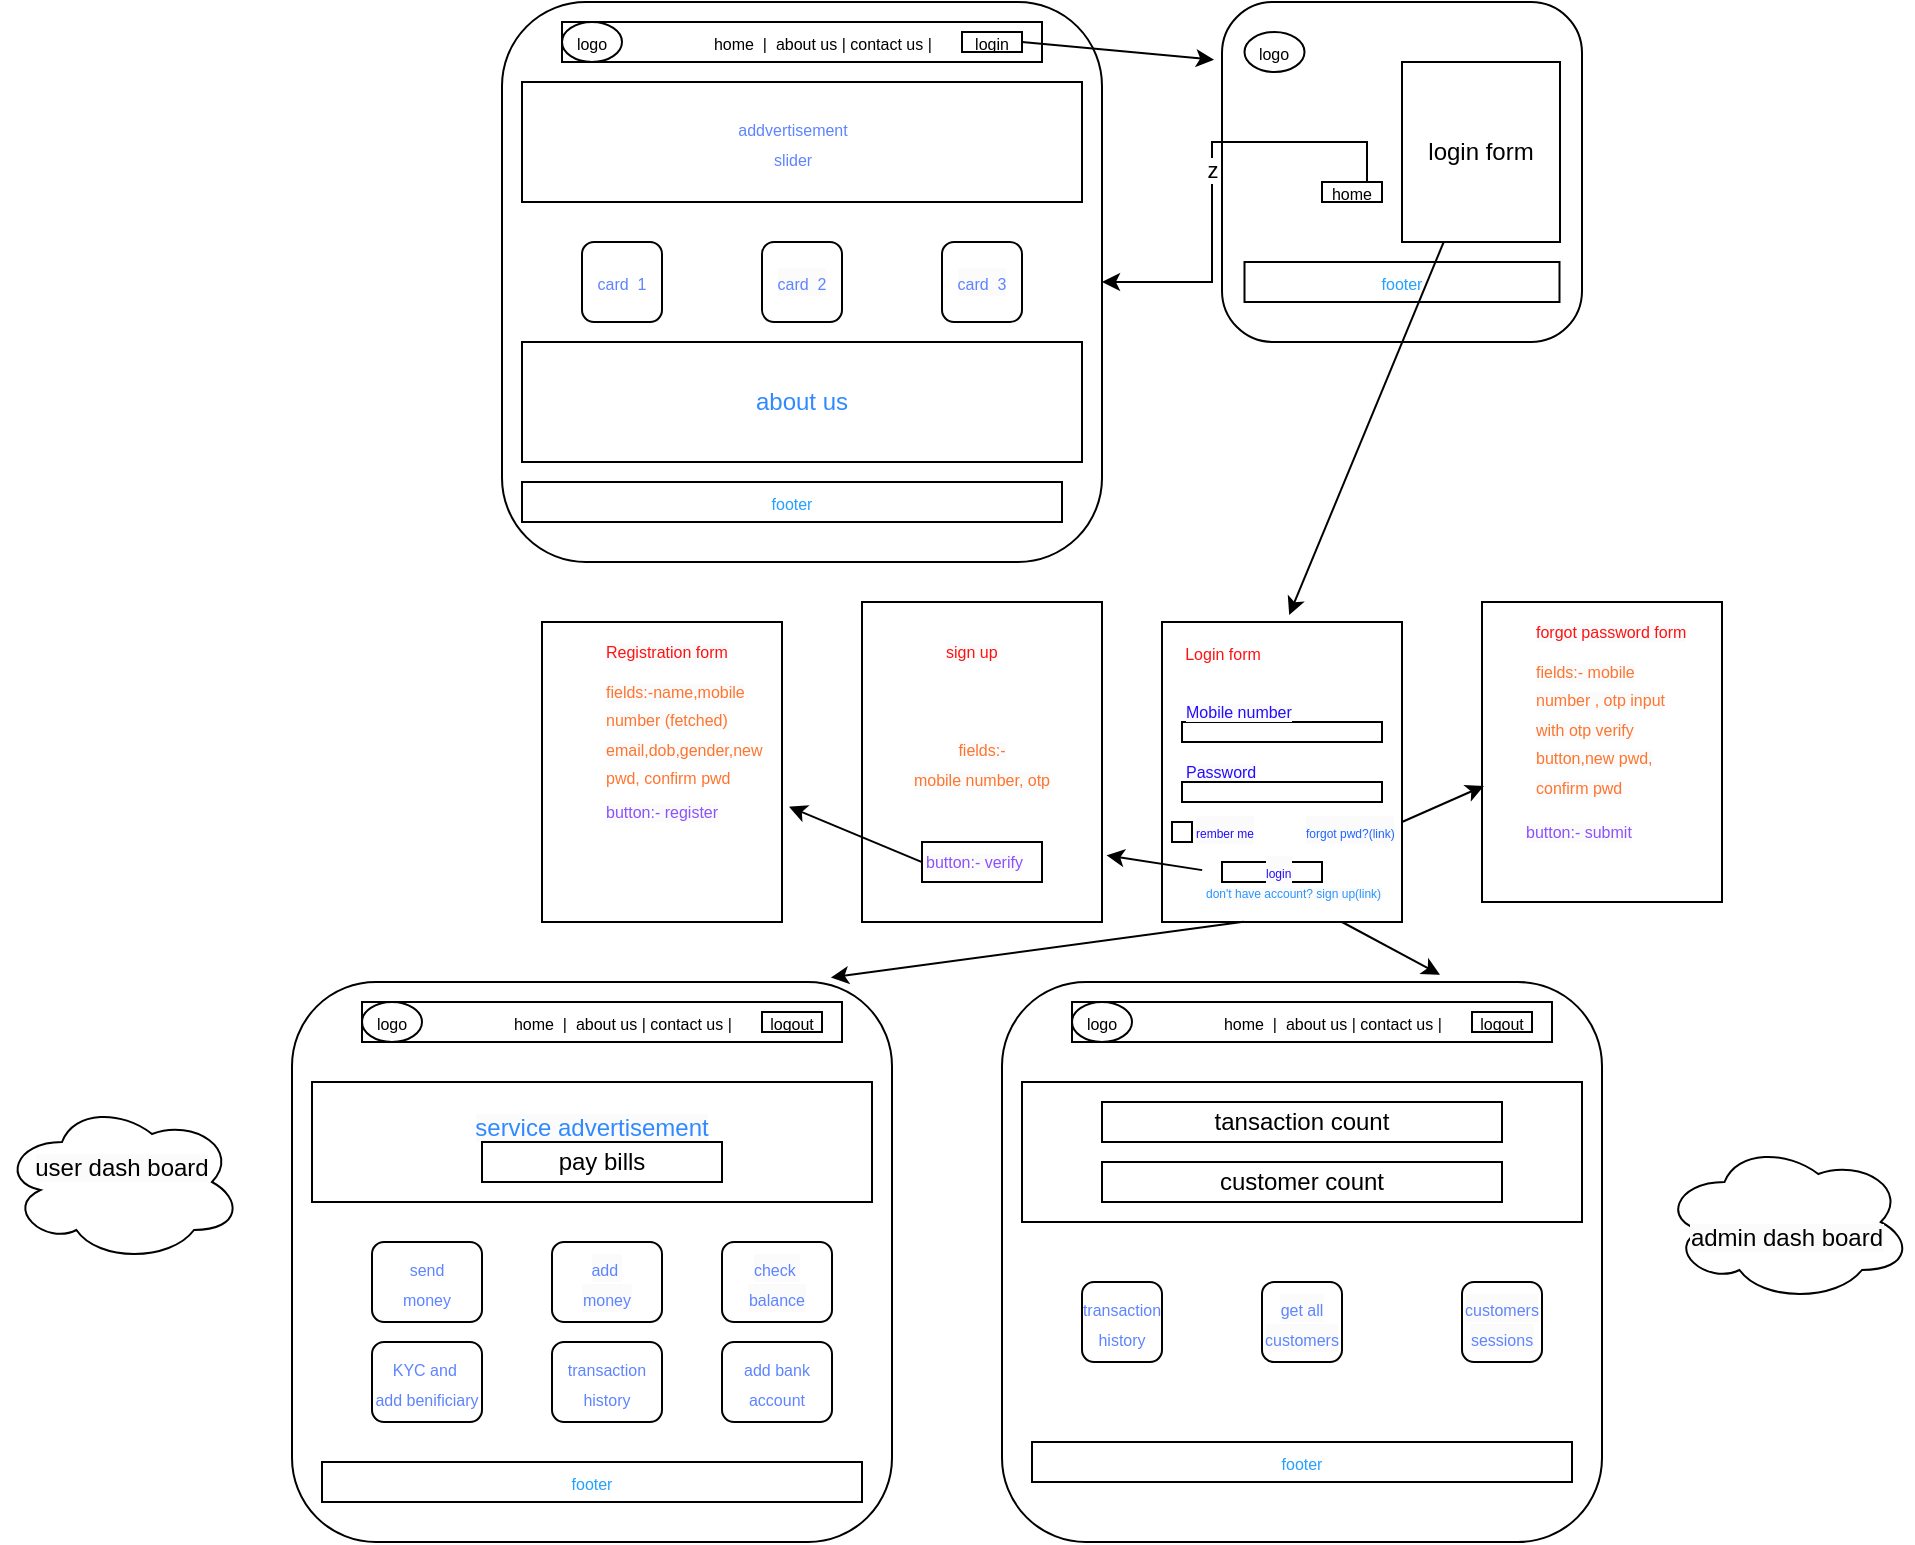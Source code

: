 <mxfile version="23.1.2" type="device">
  <diagram name="Page-1" id="GZW0tfszlG80qLNn7i-J">
    <mxGraphModel dx="2250" dy="743" grid="1" gridSize="10" guides="1" tooltips="1" connect="1" arrows="1" fold="1" page="1" pageScale="1" pageWidth="850" pageHeight="1100" math="0" shadow="0">
      <root>
        <mxCell id="0" />
        <mxCell id="1" parent="0" />
        <mxCell id="WKujFb5WWhuqKsfGvpPh-1" value="" style="rounded=1;whiteSpace=wrap;html=1;" parent="1" vertex="1">
          <mxGeometry x="230" y="50" width="300" height="280" as="geometry" />
        </mxCell>
        <mxCell id="WKujFb5WWhuqKsfGvpPh-2" value="&lt;font style=&quot;font-size: 8px;&quot;&gt;&amp;nbsp; &amp;nbsp; &amp;nbsp; &amp;nbsp; &amp;nbsp; &amp;nbsp; &amp;nbsp; &amp;nbsp; &amp;nbsp; &amp;nbsp; &amp;nbsp; &amp;nbsp; &amp;nbsp; &amp;nbsp; &amp;nbsp;home&amp;nbsp; |&amp;nbsp; about us | contact us |&amp;nbsp; &amp;nbsp; &amp;nbsp; &amp;nbsp; &amp;nbsp; &amp;nbsp; login&lt;/font&gt;" style="rounded=0;whiteSpace=wrap;html=1;" parent="1" vertex="1">
          <mxGeometry x="260" y="60" width="240" height="20" as="geometry" />
        </mxCell>
        <mxCell id="WKujFb5WWhuqKsfGvpPh-4" value="" style="rounded=0;whiteSpace=wrap;html=1;" parent="1" vertex="1">
          <mxGeometry x="240" y="90" width="280" height="60" as="geometry" />
        </mxCell>
        <mxCell id="WKujFb5WWhuqKsfGvpPh-5" value="&lt;font color=&quot;#5e84ff&quot;&gt;&lt;span style=&quot;font-size: 8px;&quot;&gt;card&amp;nbsp; 1&lt;/span&gt;&lt;/font&gt;" style="rounded=1;whiteSpace=wrap;html=1;" parent="1" vertex="1">
          <mxGeometry x="270" y="170" width="40" height="40" as="geometry" />
        </mxCell>
        <mxCell id="WKujFb5WWhuqKsfGvpPh-7" value="&lt;font style=&quot;border-color: var(--border-color); font-family: Helvetica; font-size: 12px; font-style: normal; font-variant-ligatures: normal; font-variant-caps: normal; font-weight: 400; letter-spacing: normal; orphans: 2; text-align: center; text-indent: 0px; text-transform: none; widows: 2; word-spacing: 0px; -webkit-text-stroke-width: 0px; background-color: rgb(251, 251, 251); text-decoration-thickness: initial; text-decoration-style: initial; text-decoration-color: initial;&quot; color=&quot;#5e84ff&quot;&gt;&lt;span style=&quot;border-color: var(--border-color); font-size: 8px;&quot;&gt;card&amp;nbsp; 2&lt;/span&gt;&lt;/font&gt;" style="rounded=1;whiteSpace=wrap;html=1;" parent="1" vertex="1">
          <mxGeometry x="360" y="170" width="40" height="40" as="geometry" />
        </mxCell>
        <mxCell id="WKujFb5WWhuqKsfGvpPh-8" value="&lt;font style=&quot;border-color: var(--border-color); font-family: Helvetica; font-size: 12px; font-style: normal; font-variant-ligatures: normal; font-variant-caps: normal; font-weight: 400; letter-spacing: normal; orphans: 2; text-align: center; text-indent: 0px; text-transform: none; widows: 2; word-spacing: 0px; -webkit-text-stroke-width: 0px; text-decoration-thickness: initial; text-decoration-style: initial; text-decoration-color: initial; background-color: rgb(251, 251, 251);&quot; color=&quot;#5e84ff&quot;&gt;&lt;span style=&quot;border-color: var(--border-color); font-size: 8px;&quot;&gt;card&amp;nbsp; 3&lt;/span&gt;&lt;/font&gt;" style="rounded=1;whiteSpace=wrap;html=1;" parent="1" vertex="1">
          <mxGeometry x="450" y="170" width="40" height="40" as="geometry" />
        </mxCell>
        <mxCell id="WKujFb5WWhuqKsfGvpPh-9" value="&lt;font color=&quot;#24a0ff&quot; style=&quot;font-size: 8px;&quot;&gt;footer&lt;/font&gt;" style="rounded=0;whiteSpace=wrap;html=1;" parent="1" vertex="1">
          <mxGeometry x="240" y="290" width="270" height="20" as="geometry" />
        </mxCell>
        <mxCell id="WKujFb5WWhuqKsfGvpPh-11" value="&lt;font color=&quot;#5e84ff&quot; style=&quot;font-size: 8px;&quot;&gt;addvertisement&lt;br&gt;slider&lt;br&gt;&lt;/font&gt;" style="text;html=1;align=center;verticalAlign=middle;resizable=0;points=[];autosize=1;strokeColor=none;fillColor=none;" parent="1" vertex="1">
          <mxGeometry x="335" y="100" width="80" height="40" as="geometry" />
        </mxCell>
        <mxCell id="WKujFb5WWhuqKsfGvpPh-13" value="" style="ellipse;whiteSpace=wrap;html=1;aspect=fixed;" parent="1" vertex="1">
          <mxGeometry x="290" y="150" as="geometry" />
        </mxCell>
        <mxCell id="WKujFb5WWhuqKsfGvpPh-16" value="&lt;font color=&quot;#308aff&quot;&gt;about us&lt;/font&gt;" style="rounded=0;whiteSpace=wrap;html=1;" parent="1" vertex="1">
          <mxGeometry x="240" y="220" width="280" height="60" as="geometry" />
        </mxCell>
        <mxCell id="WKujFb5WWhuqKsfGvpPh-17" value="&lt;font style=&quot;font-size: 8px;&quot;&gt;logo&lt;/font&gt;" style="ellipse;whiteSpace=wrap;html=1;" parent="1" vertex="1">
          <mxGeometry x="260" y="60" width="30" height="20" as="geometry" />
        </mxCell>
        <mxCell id="WKujFb5WWhuqKsfGvpPh-18" value="&lt;font style=&quot;font-size: 8px;&quot;&gt;login&lt;/font&gt;" style="rounded=0;whiteSpace=wrap;html=1;" parent="1" vertex="1">
          <mxGeometry x="460" y="65" width="30" height="10" as="geometry" />
        </mxCell>
        <mxCell id="WKujFb5WWhuqKsfGvpPh-19" value="" style="rounded=1;whiteSpace=wrap;html=1;" parent="1" vertex="1">
          <mxGeometry x="590" y="50" width="180" height="170" as="geometry" />
        </mxCell>
        <mxCell id="WKujFb5WWhuqKsfGvpPh-21" value="&lt;font color=&quot;#24a0ff&quot; style=&quot;font-size: 8px;&quot;&gt;footer&lt;/font&gt;" style="rounded=0;whiteSpace=wrap;html=1;" parent="1" vertex="1">
          <mxGeometry x="601.25" y="180" width="157.5" height="20" as="geometry" />
        </mxCell>
        <mxCell id="WKujFb5WWhuqKsfGvpPh-22" value="login form" style="rounded=0;whiteSpace=wrap;html=1;" parent="1" vertex="1">
          <mxGeometry x="680" y="80" width="79" height="90" as="geometry" />
        </mxCell>
        <mxCell id="WKujFb5WWhuqKsfGvpPh-23" value="&lt;font style=&quot;font-size: 8px;&quot;&gt;logo&lt;/font&gt;" style="ellipse;whiteSpace=wrap;html=1;" parent="1" vertex="1">
          <mxGeometry x="601.25" y="65" width="30" height="20" as="geometry" />
        </mxCell>
        <mxCell id="WKujFb5WWhuqKsfGvpPh-25" value="" style="endArrow=classic;html=1;rounded=0;entryX=-0.022;entryY=0.17;entryDx=0;entryDy=0;entryPerimeter=0;fontColor=#3BFF5B;" parent="1" target="WKujFb5WWhuqKsfGvpPh-19" edge="1">
          <mxGeometry width="50" height="50" relative="1" as="geometry">
            <mxPoint x="490" y="70" as="sourcePoint" />
            <mxPoint x="540" y="20" as="targetPoint" />
          </mxGeometry>
        </mxCell>
        <mxCell id="WKujFb5WWhuqKsfGvpPh-61" value="z" style="edgeStyle=orthogonalEdgeStyle;rounded=0;orthogonalLoop=1;jettySize=auto;html=1;exitX=0.75;exitY=0;exitDx=0;exitDy=0;" parent="1" source="WKujFb5WWhuqKsfGvpPh-26" target="WKujFb5WWhuqKsfGvpPh-1" edge="1">
          <mxGeometry relative="1" as="geometry" />
        </mxCell>
        <mxCell id="WKujFb5WWhuqKsfGvpPh-26" value="&lt;font style=&quot;font-size: 8px;&quot;&gt;home&lt;/font&gt;" style="rounded=0;whiteSpace=wrap;html=1;" parent="1" vertex="1">
          <mxGeometry x="640" y="140" width="30" height="10" as="geometry" />
        </mxCell>
        <mxCell id="WKujFb5WWhuqKsfGvpPh-27" value="" style="rounded=0;whiteSpace=wrap;html=1;" parent="1" vertex="1">
          <mxGeometry x="560" y="360" width="120" height="150" as="geometry" />
        </mxCell>
        <mxCell id="WKujFb5WWhuqKsfGvpPh-29" value="&lt;br&gt;&lt;span style=&quot;border-color: var(--border-color); font-family: Helvetica; font-style: normal; font-variant-ligatures: normal; font-variant-caps: normal; font-weight: 400; letter-spacing: normal; orphans: 2; text-indent: 0px; text-transform: none; widows: 2; word-spacing: 0px; -webkit-text-stroke-width: 0px; text-decoration-thickness: initial; text-decoration-style: initial; text-decoration-color: initial; color: rgb(255, 116, 46); font-size: 8px; text-align: center; background-color: rgb(251, 251, 251); float: none; display: inline !important;&quot;&gt;fields:-&lt;br&gt;mobile number, otp&lt;br&gt;&lt;/span&gt;&lt;br&gt;" style="rounded=0;whiteSpace=wrap;html=1;" parent="1" vertex="1">
          <mxGeometry x="410" y="350" width="120" height="160" as="geometry" />
        </mxCell>
        <mxCell id="WKujFb5WWhuqKsfGvpPh-30" value="" style="rounded=0;whiteSpace=wrap;html=1;" parent="1" vertex="1">
          <mxGeometry x="720" y="350" width="120" height="150" as="geometry" />
        </mxCell>
        <mxCell id="WKujFb5WWhuqKsfGvpPh-31" value="" style="rounded=0;whiteSpace=wrap;html=1;" parent="1" vertex="1">
          <mxGeometry x="250" y="360" width="120" height="150" as="geometry" />
        </mxCell>
        <mxCell id="WKujFb5WWhuqKsfGvpPh-33" value="" style="rounded=0;whiteSpace=wrap;html=1;" parent="1" vertex="1">
          <mxGeometry x="570" y="410" width="100" height="10" as="geometry" />
        </mxCell>
        <mxCell id="WKujFb5WWhuqKsfGvpPh-34" value="&lt;font color=&quot;#ff1212&quot; style=&quot;font-size: 8px;&quot;&gt;Login form&lt;/font&gt;" style="text;html=1;align=center;verticalAlign=middle;resizable=0;points=[];autosize=1;strokeColor=none;fillColor=none;" parent="1" vertex="1">
          <mxGeometry x="560" y="360" width="60" height="30" as="geometry" />
        </mxCell>
        <mxCell id="WKujFb5WWhuqKsfGvpPh-35" value="&lt;span style=&quot;font-family: Helvetica; font-size: 8px; font-style: normal; font-variant-ligatures: normal; font-variant-caps: normal; font-weight: 400; letter-spacing: normal; orphans: 2; text-align: center; text-indent: 0px; text-transform: none; widows: 2; word-spacing: 0px; -webkit-text-stroke-width: 0px; background-color: rgb(251, 251, 251); text-decoration-thickness: initial; text-decoration-style: initial; text-decoration-color: initial; float: none; display: inline !important;&quot;&gt;&lt;font color=&quot;#250dff&quot;&gt;Mobile number&lt;/font&gt;&lt;/span&gt;" style="text;whiteSpace=wrap;html=1;" parent="1" vertex="1">
          <mxGeometry x="570" y="390" width="70" height="40" as="geometry" />
        </mxCell>
        <mxCell id="WKujFb5WWhuqKsfGvpPh-36" value="&lt;span style=&quot;font-family: Helvetica; font-size: 8px; font-style: normal; font-variant-ligatures: normal; font-variant-caps: normal; font-weight: 400; letter-spacing: normal; orphans: 2; text-align: center; text-indent: 0px; text-transform: none; widows: 2; word-spacing: 0px; -webkit-text-stroke-width: 0px; background-color: rgb(251, 251, 251); text-decoration-thickness: initial; text-decoration-style: initial; text-decoration-color: initial; float: none; display: inline !important;&quot;&gt;&lt;font color=&quot;#250dff&quot;&gt;Mobile number&lt;/font&gt;&lt;/span&gt;" style="text;whiteSpace=wrap;html=1;" parent="1" vertex="1">
          <mxGeometry x="570" y="390" width="70" height="40" as="geometry" />
        </mxCell>
        <mxCell id="WKujFb5WWhuqKsfGvpPh-37" value="&lt;span style=&quot;font-family: Helvetica; font-size: 8px; font-style: normal; font-variant-ligatures: normal; font-variant-caps: normal; font-weight: 400; letter-spacing: normal; orphans: 2; text-align: center; text-indent: 0px; text-transform: none; widows: 2; word-spacing: 0px; -webkit-text-stroke-width: 0px; background-color: rgb(251, 251, 251); text-decoration-thickness: initial; text-decoration-style: initial; text-decoration-color: initial; float: none; display: inline !important;&quot;&gt;&lt;font color=&quot;#250dff&quot;&gt;Password&lt;/font&gt;&lt;/span&gt;" style="text;whiteSpace=wrap;html=1;" parent="1" vertex="1">
          <mxGeometry x="570" y="420" width="70" height="40" as="geometry" />
        </mxCell>
        <mxCell id="WKujFb5WWhuqKsfGvpPh-38" value="" style="rounded=0;whiteSpace=wrap;html=1;" parent="1" vertex="1">
          <mxGeometry x="570" y="440" width="100" height="10" as="geometry" />
        </mxCell>
        <mxCell id="WKujFb5WWhuqKsfGvpPh-40" value="" style="whiteSpace=wrap;html=1;aspect=fixed;" parent="1" vertex="1">
          <mxGeometry x="565" y="460" width="10" height="10" as="geometry" />
        </mxCell>
        <mxCell id="WKujFb5WWhuqKsfGvpPh-42" value="&lt;span style=&quot;color: rgb(37, 13, 255); font-family: Helvetica; font-style: normal; font-variant-ligatures: normal; font-variant-caps: normal; font-weight: 400; letter-spacing: normal; orphans: 2; text-align: center; text-indent: 0px; text-transform: none; widows: 2; word-spacing: 0px; -webkit-text-stroke-width: 0px; background-color: rgb(251, 251, 251); text-decoration-thickness: initial; text-decoration-style: initial; text-decoration-color: initial; float: none; display: inline !important;&quot;&gt;&lt;font style=&quot;font-size: 6px;&quot;&gt;rember me&lt;/font&gt;&lt;/span&gt;" style="text;whiteSpace=wrap;html=1;" parent="1" vertex="1">
          <mxGeometry x="575" y="450" width="70" height="40" as="geometry" />
        </mxCell>
        <mxCell id="WKujFb5WWhuqKsfGvpPh-43" value="&lt;span style=&quot;font-family: Helvetica; font-style: normal; font-variant-ligatures: normal; font-variant-caps: normal; font-weight: 400; letter-spacing: normal; orphans: 2; text-align: center; text-indent: 0px; text-transform: none; widows: 2; word-spacing: 0px; -webkit-text-stroke-width: 0px; background-color: rgb(251, 251, 251); text-decoration-thickness: initial; text-decoration-style: initial; text-decoration-color: initial; float: none; display: inline !important;&quot;&gt;&lt;font color=&quot;#2164ff&quot; style=&quot;font-size: 6px;&quot;&gt;forgot pwd?(link)&lt;/font&gt;&lt;/span&gt;" style="text;whiteSpace=wrap;html=1;" parent="1" vertex="1">
          <mxGeometry x="630" y="450" width="70" height="30" as="geometry" />
        </mxCell>
        <mxCell id="WKujFb5WWhuqKsfGvpPh-44" value="" style="rounded=0;whiteSpace=wrap;html=1;" parent="1" vertex="1">
          <mxGeometry x="590" y="480" width="50" height="10" as="geometry" />
        </mxCell>
        <mxCell id="WKujFb5WWhuqKsfGvpPh-45" value="&lt;span style=&quot;color: rgb(37, 13, 255); font-family: Helvetica; font-style: normal; font-variant-ligatures: normal; font-variant-caps: normal; font-weight: 400; letter-spacing: normal; orphans: 2; text-align: center; text-indent: 0px; text-transform: none; widows: 2; word-spacing: 0px; -webkit-text-stroke-width: 0px; background-color: rgb(251, 251, 251); text-decoration-thickness: initial; text-decoration-style: initial; text-decoration-color: initial; float: none; display: inline !important;&quot;&gt;&lt;font style=&quot;font-size: 6px;&quot;&gt;login&lt;/font&gt;&lt;/span&gt;" style="text;whiteSpace=wrap;html=1;" parent="1" vertex="1">
          <mxGeometry x="610" y="470" width="70" height="30" as="geometry" />
        </mxCell>
        <mxCell id="WKujFb5WWhuqKsfGvpPh-46" value="&lt;span style=&quot;font-family: Helvetica; font-size: 6px; font-style: normal; font-variant-ligatures: normal; font-variant-caps: normal; font-weight: 400; letter-spacing: normal; orphans: 2; text-align: center; text-indent: 0px; text-transform: none; widows: 2; word-spacing: 0px; -webkit-text-stroke-width: 0px; background-color: rgb(251, 251, 251); text-decoration-thickness: initial; text-decoration-style: initial; text-decoration-color: initial; float: none; display: inline !important;&quot;&gt;&lt;font color=&quot;#2994ff&quot;&gt;don&#39;t have account? sign up(link)&lt;/font&gt;&lt;/span&gt;" style="text;whiteSpace=wrap;html=1;" parent="1" vertex="1">
          <mxGeometry x="580" y="480" width="100" height="10" as="geometry" />
        </mxCell>
        <mxCell id="WKujFb5WWhuqKsfGvpPh-47" value="&lt;span style=&quot;color: rgb(255, 18, 18); font-family: Helvetica; font-size: 8px; font-style: normal; font-variant-ligatures: normal; font-variant-caps: normal; font-weight: 400; letter-spacing: normal; orphans: 2; text-align: center; text-indent: 0px; text-transform: none; widows: 2; word-spacing: 0px; -webkit-text-stroke-width: 0px; background-color: rgb(251, 251, 251); text-decoration-thickness: initial; text-decoration-style: initial; text-decoration-color: initial; float: none; display: inline !important;&quot;&gt;Registration form&lt;/span&gt;" style="text;whiteSpace=wrap;html=1;" parent="1" vertex="1">
          <mxGeometry x="280" y="360" width="70" height="40" as="geometry" />
        </mxCell>
        <mxCell id="WKujFb5WWhuqKsfGvpPh-48" value="&lt;span style=&quot;color: rgb(255, 18, 18); font-family: Helvetica; font-size: 8px; font-style: normal; font-variant-ligatures: normal; font-variant-caps: normal; font-weight: 400; letter-spacing: normal; orphans: 2; text-align: center; text-indent: 0px; text-transform: none; widows: 2; word-spacing: 0px; -webkit-text-stroke-width: 0px; background-color: rgb(251, 251, 251); text-decoration-thickness: initial; text-decoration-style: initial; text-decoration-color: initial; float: none; display: inline !important;&quot;&gt;forgot password form&lt;/span&gt;" style="text;whiteSpace=wrap;html=1;" parent="1" vertex="1">
          <mxGeometry x="745" y="350" width="85" height="40" as="geometry" />
        </mxCell>
        <mxCell id="WKujFb5WWhuqKsfGvpPh-49" value="&lt;span style=&quot;font-family: Helvetica; font-size: 8px; font-style: normal; font-variant-ligatures: normal; font-variant-caps: normal; font-weight: 400; letter-spacing: normal; orphans: 2; text-align: center; text-indent: 0px; text-transform: none; widows: 2; word-spacing: 0px; -webkit-text-stroke-width: 0px; background-color: rgb(251, 251, 251); text-decoration-thickness: initial; text-decoration-style: initial; text-decoration-color: initial; float: none; display: inline !important;&quot;&gt;&lt;font color=&quot;#ff742e&quot;&gt;fields:- mobile number , otp input with otp verify button,new pwd, confirm pwd&lt;/font&gt;&lt;/span&gt;" style="text;whiteSpace=wrap;html=1;" parent="1" vertex="1">
          <mxGeometry x="745" y="370" width="70" height="40" as="geometry" />
        </mxCell>
        <mxCell id="WKujFb5WWhuqKsfGvpPh-50" value="&lt;span style=&quot;font-family: Helvetica; font-size: 8px; font-style: normal; font-variant-ligatures: normal; font-variant-caps: normal; font-weight: 400; letter-spacing: normal; orphans: 2; text-align: center; text-indent: 0px; text-transform: none; widows: 2; word-spacing: 0px; -webkit-text-stroke-width: 0px; background-color: rgb(251, 251, 251); text-decoration-thickness: initial; text-decoration-style: initial; text-decoration-color: initial; float: none; display: inline !important;&quot;&gt;&lt;font color=&quot;#8b52ff&quot;&gt;button:- submit&lt;/font&gt;&lt;/span&gt;" style="text;whiteSpace=wrap;html=1;" parent="1" vertex="1">
          <mxGeometry x="740" y="450" width="90" height="40" as="geometry" />
        </mxCell>
        <mxCell id="WKujFb5WWhuqKsfGvpPh-51" value="&lt;span style=&quot;color: rgb(255, 116, 46); font-family: Helvetica; font-size: 8px; font-style: normal; font-variant-ligatures: normal; font-variant-caps: normal; font-weight: 400; letter-spacing: normal; orphans: 2; text-align: center; text-indent: 0px; text-transform: none; widows: 2; word-spacing: 0px; -webkit-text-stroke-width: 0px; background-color: rgb(251, 251, 251); text-decoration-thickness: initial; text-decoration-style: initial; text-decoration-color: initial; float: none; display: inline !important;&quot;&gt;fields:-name,mobile number (fetched) email,dob,gender,&lt;/span&gt;&lt;font color=&quot;#ff742e&quot; style=&quot;font-size: 8px;&quot;&gt;new pwd, confirm pwd&lt;/font&gt;" style="text;whiteSpace=wrap;html=1;" parent="1" vertex="1">
          <mxGeometry x="280" y="380" width="80" height="40" as="geometry" />
        </mxCell>
        <mxCell id="WKujFb5WWhuqKsfGvpPh-52" value="&lt;span style=&quot;color: rgb(139, 82, 255); font-family: Helvetica; font-size: 8px; font-style: normal; font-variant-ligatures: normal; font-variant-caps: normal; font-weight: 400; letter-spacing: normal; orphans: 2; text-align: center; text-indent: 0px; text-transform: none; widows: 2; word-spacing: 0px; -webkit-text-stroke-width: 0px; background-color: rgb(251, 251, 251); text-decoration-thickness: initial; text-decoration-style: initial; text-decoration-color: initial; float: none; display: inline !important;&quot;&gt;button:- register&lt;/span&gt;" style="text;whiteSpace=wrap;html=1;" parent="1" vertex="1">
          <mxGeometry x="280" y="440" width="90" height="40" as="geometry" />
        </mxCell>
        <mxCell id="WKujFb5WWhuqKsfGvpPh-53" value="&lt;span style=&quot;color: rgb(255, 18, 18); font-family: Helvetica; font-size: 8px; font-style: normal; font-variant-ligatures: normal; font-variant-caps: normal; font-weight: 400; letter-spacing: normal; orphans: 2; text-align: center; text-indent: 0px; text-transform: none; widows: 2; word-spacing: 0px; -webkit-text-stroke-width: 0px; background-color: rgb(251, 251, 251); text-decoration-thickness: initial; text-decoration-style: initial; text-decoration-color: initial; float: none; display: inline !important;&quot;&gt;sign up&lt;/span&gt;" style="text;whiteSpace=wrap;html=1;" parent="1" vertex="1">
          <mxGeometry x="450" y="360" width="90" height="40" as="geometry" />
        </mxCell>
        <mxCell id="WKujFb5WWhuqKsfGvpPh-55" value="" style="rounded=0;whiteSpace=wrap;html=1;" parent="1" vertex="1">
          <mxGeometry x="440" y="470" width="60" height="20" as="geometry" />
        </mxCell>
        <mxCell id="WKujFb5WWhuqKsfGvpPh-56" value="&lt;span style=&quot;color: rgb(139, 82, 255); font-family: Helvetica; font-size: 8px; font-style: normal; font-variant-ligatures: normal; font-variant-caps: normal; font-weight: 400; letter-spacing: normal; orphans: 2; text-align: center; text-indent: 0px; text-transform: none; widows: 2; word-spacing: 0px; -webkit-text-stroke-width: 0px; background-color: rgb(251, 251, 251); text-decoration-thickness: initial; text-decoration-style: initial; text-decoration-color: initial; float: none; display: inline !important;&quot;&gt;button:- verify&lt;/span&gt;" style="text;whiteSpace=wrap;html=1;" parent="1" vertex="1">
          <mxGeometry x="440" y="465" width="90" height="40" as="geometry" />
        </mxCell>
        <mxCell id="WKujFb5WWhuqKsfGvpPh-57" value="" style="endArrow=classic;html=1;rounded=0;entryX=1.039;entryY=0.308;entryDx=0;entryDy=0;entryPerimeter=0;exitX=0.25;exitY=0.813;exitDx=0;exitDy=0;exitPerimeter=0;" parent="1" source="WKujFb5WWhuqKsfGvpPh-29" target="WKujFb5WWhuqKsfGvpPh-52" edge="1">
          <mxGeometry width="50" height="50" relative="1" as="geometry">
            <mxPoint x="420" y="490" as="sourcePoint" />
            <mxPoint x="470" y="440" as="targetPoint" />
          </mxGeometry>
        </mxCell>
        <mxCell id="WKujFb5WWhuqKsfGvpPh-58" value="" style="endArrow=classic;html=1;rounded=0;entryX=1.025;entryY=0.291;entryDx=0;entryDy=0;entryPerimeter=0;exitX=0.001;exitY=0.406;exitDx=0;exitDy=0;exitPerimeter=0;" parent="1" source="WKujFb5WWhuqKsfGvpPh-46" target="WKujFb5WWhuqKsfGvpPh-56" edge="1">
          <mxGeometry width="50" height="50" relative="1" as="geometry">
            <mxPoint x="560" y="500" as="sourcePoint" />
            <mxPoint x="610" y="450" as="targetPoint" />
          </mxGeometry>
        </mxCell>
        <mxCell id="WKujFb5WWhuqKsfGvpPh-63" value="" style="endArrow=classic;html=1;rounded=0;entryX=0.008;entryY=0.613;entryDx=0;entryDy=0;entryPerimeter=0;" parent="1" target="WKujFb5WWhuqKsfGvpPh-30" edge="1">
          <mxGeometry width="50" height="50" relative="1" as="geometry">
            <mxPoint x="680" y="460" as="sourcePoint" />
            <mxPoint x="730" y="410" as="targetPoint" />
          </mxGeometry>
        </mxCell>
        <mxCell id="WKujFb5WWhuqKsfGvpPh-67" value="" style="endArrow=classic;html=1;rounded=0;entryX=1.06;entryY=-0.117;entryDx=0;entryDy=0;entryPerimeter=0;" parent="1" source="WKujFb5WWhuqKsfGvpPh-22" target="WKujFb5WWhuqKsfGvpPh-34" edge="1">
          <mxGeometry width="50" height="50" relative="1" as="geometry">
            <mxPoint x="680" y="330" as="sourcePoint" />
            <mxPoint x="730" y="280" as="targetPoint" />
          </mxGeometry>
        </mxCell>
        <mxCell id="WKujFb5WWhuqKsfGvpPh-68" value="" style="rounded=1;whiteSpace=wrap;html=1;" parent="1" vertex="1">
          <mxGeometry x="125" y="540" width="300" height="280" as="geometry" />
        </mxCell>
        <mxCell id="WKujFb5WWhuqKsfGvpPh-69" value="&lt;font style=&quot;font-size: 8px;&quot;&gt;&amp;nbsp; &amp;nbsp; &amp;nbsp; &amp;nbsp; &amp;nbsp; &amp;nbsp; &amp;nbsp; &amp;nbsp; &amp;nbsp; &amp;nbsp; &amp;nbsp; &amp;nbsp; &amp;nbsp; &amp;nbsp; &amp;nbsp;home&amp;nbsp; |&amp;nbsp; about us | contact us |&amp;nbsp; &amp;nbsp; &amp;nbsp; &amp;nbsp; &amp;nbsp; &amp;nbsp; login&lt;/font&gt;" style="rounded=0;whiteSpace=wrap;html=1;" parent="1" vertex="1">
          <mxGeometry x="160" y="550" width="240" height="20" as="geometry" />
        </mxCell>
        <mxCell id="WKujFb5WWhuqKsfGvpPh-71" value="&lt;font color=&quot;#5e84ff&quot;&gt;&lt;span style=&quot;font-size: 8px;&quot;&gt;send&lt;br&gt;money&lt;br&gt;&lt;/span&gt;&lt;/font&gt;" style="rounded=1;whiteSpace=wrap;html=1;" parent="1" vertex="1">
          <mxGeometry x="165" y="670" width="55" height="40" as="geometry" />
        </mxCell>
        <mxCell id="WKujFb5WWhuqKsfGvpPh-72" value="&lt;font style=&quot;border-color: var(--border-color); font-family: Helvetica; font-size: 12px; font-style: normal; font-variant-ligatures: normal; font-variant-caps: normal; font-weight: 400; letter-spacing: normal; orphans: 2; text-align: center; text-indent: 0px; text-transform: none; widows: 2; word-spacing: 0px; -webkit-text-stroke-width: 0px; background-color: rgb(251, 251, 251); text-decoration-thickness: initial; text-decoration-style: initial; text-decoration-color: initial;&quot; color=&quot;#5e84ff&quot;&gt;&lt;span style=&quot;border-color: var(--border-color); font-size: 8px;&quot;&gt;add&amp;nbsp;&lt;br&gt;money&lt;br&gt;&lt;/span&gt;&lt;/font&gt;" style="rounded=1;whiteSpace=wrap;html=1;" parent="1" vertex="1">
          <mxGeometry x="255" y="670" width="55" height="40" as="geometry" />
        </mxCell>
        <mxCell id="WKujFb5WWhuqKsfGvpPh-73" value="&lt;font style=&quot;border-color: var(--border-color); font-family: Helvetica; font-size: 12px; font-style: normal; font-variant-ligatures: normal; font-variant-caps: normal; font-weight: 400; letter-spacing: normal; orphans: 2; text-align: center; text-indent: 0px; text-transform: none; widows: 2; word-spacing: 0px; -webkit-text-stroke-width: 0px; text-decoration-thickness: initial; text-decoration-style: initial; text-decoration-color: initial; background-color: rgb(251, 251, 251);&quot; color=&quot;#5e84ff&quot;&gt;&lt;span style=&quot;border-color: var(--border-color); font-size: 8px;&quot;&gt;check&amp;nbsp;&lt;br&gt;balance&lt;br&gt;&lt;/span&gt;&lt;/font&gt;" style="rounded=1;whiteSpace=wrap;html=1;" parent="1" vertex="1">
          <mxGeometry x="340" y="670" width="55" height="40" as="geometry" />
        </mxCell>
        <mxCell id="WKujFb5WWhuqKsfGvpPh-74" value="&lt;font color=&quot;#24a0ff&quot; style=&quot;font-size: 8px;&quot;&gt;footer&lt;/font&gt;" style="rounded=0;whiteSpace=wrap;html=1;" parent="1" vertex="1">
          <mxGeometry x="140" y="780" width="270" height="20" as="geometry" />
        </mxCell>
        <mxCell id="WKujFb5WWhuqKsfGvpPh-76" value="" style="ellipse;whiteSpace=wrap;html=1;aspect=fixed;" parent="1" vertex="1">
          <mxGeometry x="195" y="720" as="geometry" />
        </mxCell>
        <mxCell id="WKujFb5WWhuqKsfGvpPh-77" value="&#xa;&lt;span style=&quot;color: rgb(48, 138, 255); font-family: Helvetica; font-size: 12px; font-style: normal; font-variant-ligatures: normal; font-variant-caps: normal; font-weight: 400; letter-spacing: normal; orphans: 2; text-align: center; text-indent: 0px; text-transform: none; widows: 2; word-spacing: 0px; -webkit-text-stroke-width: 0px; background-color: rgb(251, 251, 251); text-decoration-thickness: initial; text-decoration-style: initial; text-decoration-color: initial; float: none; display: inline !important;&quot;&gt;service advertisement&lt;/span&gt;&lt;br style=&quot;border-color: var(--border-color); color: rgb(48, 138, 255); font-family: Helvetica; font-size: 12px; font-style: normal; font-variant-ligatures: normal; font-variant-caps: normal; font-weight: 400; letter-spacing: normal; orphans: 2; text-align: center; text-indent: 0px; text-transform: none; widows: 2; word-spacing: 0px; -webkit-text-stroke-width: 0px; background-color: rgb(251, 251, 251); text-decoration-thickness: initial; text-decoration-style: initial; text-decoration-color: initial;&quot;&gt;&#xa;&#xa;" style="rounded=0;whiteSpace=wrap;html=1;" parent="1" vertex="1">
          <mxGeometry x="135" y="590" width="280" height="60" as="geometry" />
        </mxCell>
        <mxCell id="WKujFb5WWhuqKsfGvpPh-78" value="&lt;font style=&quot;font-size: 8px;&quot;&gt;logo&lt;/font&gt;" style="ellipse;whiteSpace=wrap;html=1;" parent="1" vertex="1">
          <mxGeometry x="160" y="550" width="30" height="20" as="geometry" />
        </mxCell>
        <mxCell id="WKujFb5WWhuqKsfGvpPh-79" value="&lt;font style=&quot;font-size: 8px;&quot;&gt;logout&lt;/font&gt;" style="rounded=0;whiteSpace=wrap;html=1;" parent="1" vertex="1">
          <mxGeometry x="360" y="555" width="30" height="10" as="geometry" />
        </mxCell>
        <mxCell id="WKujFb5WWhuqKsfGvpPh-80" value="" style="endArrow=classic;html=1;rounded=0;entryX=0.898;entryY=-0.008;entryDx=0;entryDy=0;entryPerimeter=0;exitX=0.34;exitY=0.999;exitDx=0;exitDy=0;exitPerimeter=0;" parent="1" source="WKujFb5WWhuqKsfGvpPh-27" target="WKujFb5WWhuqKsfGvpPh-68" edge="1">
          <mxGeometry width="50" height="50" relative="1" as="geometry">
            <mxPoint x="550" y="550" as="sourcePoint" />
            <mxPoint x="600" y="500" as="targetPoint" />
          </mxGeometry>
        </mxCell>
        <mxCell id="WKujFb5WWhuqKsfGvpPh-83" value="&lt;font color=&quot;#5e84ff&quot;&gt;&lt;span style=&quot;font-size: 8px;&quot;&gt;KYC and&amp;nbsp;&lt;br&gt;add benificiary&lt;br&gt;&lt;/span&gt;&lt;/font&gt;" style="rounded=1;whiteSpace=wrap;html=1;" parent="1" vertex="1">
          <mxGeometry x="165" y="720" width="55" height="40" as="geometry" />
        </mxCell>
        <mxCell id="WKujFb5WWhuqKsfGvpPh-84" value="&lt;font color=&quot;#5e84ff&quot;&gt;&lt;span style=&quot;font-size: 8px;&quot;&gt;transaction&lt;br&gt;history&lt;br&gt;&lt;/span&gt;&lt;/font&gt;" style="rounded=1;whiteSpace=wrap;html=1;" parent="1" vertex="1">
          <mxGeometry x="255" y="720" width="55" height="40" as="geometry" />
        </mxCell>
        <mxCell id="WKujFb5WWhuqKsfGvpPh-85" value="&lt;font color=&quot;#5e84ff&quot;&gt;&lt;span style=&quot;font-size: 8px;&quot;&gt;add bank&lt;br&gt;account&lt;br&gt;&lt;/span&gt;&lt;/font&gt;" style="rounded=1;whiteSpace=wrap;html=1;" parent="1" vertex="1">
          <mxGeometry x="340" y="720" width="55" height="40" as="geometry" />
        </mxCell>
        <mxCell id="WKujFb5WWhuqKsfGvpPh-87" value="pay bills" style="rounded=0;whiteSpace=wrap;html=1;" parent="1" vertex="1">
          <mxGeometry x="220" y="620" width="120" height="20" as="geometry" />
        </mxCell>
        <mxCell id="WKujFb5WWhuqKsfGvpPh-88" value="" style="rounded=1;whiteSpace=wrap;html=1;" parent="1" vertex="1">
          <mxGeometry x="480" y="540" width="300" height="280" as="geometry" />
        </mxCell>
        <mxCell id="WKujFb5WWhuqKsfGvpPh-89" value="&lt;font style=&quot;font-size: 8px;&quot;&gt;&amp;nbsp; &amp;nbsp; &amp;nbsp; &amp;nbsp; &amp;nbsp; &amp;nbsp; &amp;nbsp; &amp;nbsp; &amp;nbsp; &amp;nbsp; &amp;nbsp; &amp;nbsp; &amp;nbsp; &amp;nbsp; &amp;nbsp;home&amp;nbsp; |&amp;nbsp; about us | contact us |&amp;nbsp; &amp;nbsp; &amp;nbsp; &amp;nbsp; &amp;nbsp; &amp;nbsp; login&lt;/font&gt;" style="rounded=0;whiteSpace=wrap;html=1;" parent="1" vertex="1">
          <mxGeometry x="515" y="550" width="240" height="20" as="geometry" />
        </mxCell>
        <mxCell id="WKujFb5WWhuqKsfGvpPh-91" value="&lt;font style=&quot;border-color: var(--border-color); font-family: Helvetica; font-size: 12px; font-style: normal; font-variant-ligatures: normal; font-variant-caps: normal; font-weight: 400; letter-spacing: normal; orphans: 2; text-align: center; text-indent: 0px; text-transform: none; widows: 2; word-spacing: 0px; -webkit-text-stroke-width: 0px; background-color: rgb(251, 251, 251); text-decoration-thickness: initial; text-decoration-style: initial; text-decoration-color: initial;&quot; color=&quot;#5e84ff&quot;&gt;&lt;span style=&quot;border-color: var(--border-color); font-size: 8px;&quot;&gt;get all&lt;br&gt;customers&lt;br&gt;&lt;/span&gt;&lt;/font&gt;" style="rounded=1;whiteSpace=wrap;html=1;" parent="1" vertex="1">
          <mxGeometry x="610" y="690" width="40" height="40" as="geometry" />
        </mxCell>
        <mxCell id="WKujFb5WWhuqKsfGvpPh-92" value="&lt;font style=&quot;border-color: var(--border-color); font-family: Helvetica; font-size: 12px; font-style: normal; font-variant-ligatures: normal; font-variant-caps: normal; font-weight: 400; letter-spacing: normal; orphans: 2; text-align: center; text-indent: 0px; text-transform: none; widows: 2; word-spacing: 0px; -webkit-text-stroke-width: 0px; text-decoration-thickness: initial; text-decoration-style: initial; text-decoration-color: initial; background-color: rgb(251, 251, 251);&quot; color=&quot;#5e84ff&quot;&gt;&lt;span style=&quot;border-color: var(--border-color); font-size: 8px;&quot;&gt;customers&lt;br&gt;sessions&lt;br&gt;&lt;/span&gt;&lt;/font&gt;" style="rounded=1;whiteSpace=wrap;html=1;" parent="1" vertex="1">
          <mxGeometry x="710" y="690" width="40" height="40" as="geometry" />
        </mxCell>
        <mxCell id="WKujFb5WWhuqKsfGvpPh-93" value="&lt;font color=&quot;#24a0ff&quot; style=&quot;font-size: 8px;&quot;&gt;footer&lt;/font&gt;" style="rounded=0;whiteSpace=wrap;html=1;" parent="1" vertex="1">
          <mxGeometry x="495" y="770" width="270" height="20" as="geometry" />
        </mxCell>
        <mxCell id="WKujFb5WWhuqKsfGvpPh-94" value="" style="ellipse;whiteSpace=wrap;html=1;aspect=fixed;" parent="1" vertex="1">
          <mxGeometry x="550" y="720" as="geometry" />
        </mxCell>
        <mxCell id="WKujFb5WWhuqKsfGvpPh-95" value="&lt;font color=&quot;#308aff&quot;&gt;&lt;br&gt;&lt;/font&gt;" style="rounded=0;whiteSpace=wrap;html=1;" parent="1" vertex="1">
          <mxGeometry x="490" y="590" width="280" height="70" as="geometry" />
        </mxCell>
        <mxCell id="WKujFb5WWhuqKsfGvpPh-96" value="&lt;font style=&quot;font-size: 8px;&quot;&gt;logo&lt;/font&gt;" style="ellipse;whiteSpace=wrap;html=1;" parent="1" vertex="1">
          <mxGeometry x="515" y="550" width="30" height="20" as="geometry" />
        </mxCell>
        <mxCell id="WKujFb5WWhuqKsfGvpPh-97" value="&lt;font style=&quot;font-size: 8px;&quot;&gt;logout&lt;/font&gt;" style="rounded=0;whiteSpace=wrap;html=1;" parent="1" vertex="1">
          <mxGeometry x="715" y="555" width="30" height="10" as="geometry" />
        </mxCell>
        <mxCell id="WKujFb5WWhuqKsfGvpPh-99" value="&lt;font color=&quot;#5e84ff&quot;&gt;&lt;span style=&quot;font-size: 8px;&quot;&gt;transaction&lt;br&gt;history&lt;br&gt;&lt;/span&gt;&lt;/font&gt;" style="rounded=1;whiteSpace=wrap;html=1;" parent="1" vertex="1">
          <mxGeometry x="520" y="690" width="40" height="40" as="geometry" />
        </mxCell>
        <mxCell id="WKujFb5WWhuqKsfGvpPh-101" value="customer count" style="rounded=0;whiteSpace=wrap;html=1;" parent="1" vertex="1">
          <mxGeometry x="530" y="630" width="200" height="20" as="geometry" />
        </mxCell>
        <mxCell id="WKujFb5WWhuqKsfGvpPh-102" value="tansaction count" style="rounded=0;whiteSpace=wrap;html=1;" parent="1" vertex="1">
          <mxGeometry x="530" y="600" width="200" height="20" as="geometry" />
        </mxCell>
        <mxCell id="WKujFb5WWhuqKsfGvpPh-103" value="" style="endArrow=classic;html=1;rounded=0;exitX=0.75;exitY=1;exitDx=0;exitDy=0;entryX=0.73;entryY=-0.013;entryDx=0;entryDy=0;entryPerimeter=0;" parent="1" source="WKujFb5WWhuqKsfGvpPh-27" target="WKujFb5WWhuqKsfGvpPh-88" edge="1">
          <mxGeometry width="50" height="50" relative="1" as="geometry">
            <mxPoint x="660" y="540" as="sourcePoint" />
            <mxPoint x="710" y="530" as="targetPoint" />
          </mxGeometry>
        </mxCell>
        <mxCell id="WKujFb5WWhuqKsfGvpPh-109" value="&#xa;&lt;span style=&quot;color: rgb(0, 0, 0); font-family: Helvetica; font-size: 12px; font-style: normal; font-variant-ligatures: normal; font-variant-caps: normal; font-weight: 400; letter-spacing: normal; orphans: 2; text-align: center; text-indent: 0px; text-transform: none; widows: 2; word-spacing: 0px; -webkit-text-stroke-width: 0px; background-color: rgb(251, 251, 251); text-decoration-thickness: initial; text-decoration-style: initial; text-decoration-color: initial; float: none; display: inline !important;&quot;&gt;user dash board&lt;/span&gt;&#xa;&#xa;" style="ellipse;shape=cloud;whiteSpace=wrap;html=1;" parent="1" vertex="1">
          <mxGeometry x="-20" y="600" width="120" height="80" as="geometry" />
        </mxCell>
        <mxCell id="WKujFb5WWhuqKsfGvpPh-110" value="&lt;br&gt;&lt;span style=&quot;color: rgb(0, 0, 0); font-family: Helvetica; font-size: 12px; font-style: normal; font-variant-ligatures: normal; font-variant-caps: normal; font-weight: 400; letter-spacing: normal; orphans: 2; text-align: center; text-indent: 0px; text-transform: none; widows: 2; word-spacing: 0px; -webkit-text-stroke-width: 0px; background-color: rgb(251, 251, 251); text-decoration-thickness: initial; text-decoration-style: initial; text-decoration-color: initial; float: none; display: inline !important;&quot;&gt;admin dash board&lt;/span&gt;&lt;br&gt;" style="ellipse;shape=cloud;whiteSpace=wrap;html=1;" parent="1" vertex="1">
          <mxGeometry x="810" y="620" width="125" height="80" as="geometry" />
        </mxCell>
      </root>
    </mxGraphModel>
  </diagram>
</mxfile>
